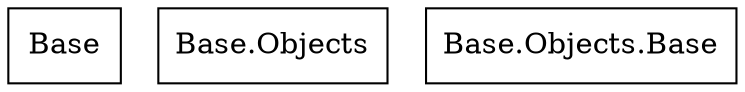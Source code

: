 digraph "packages_easyCore" {
charset="utf-8"
rankdir=BT
"0" [label="Base", shape="box"];
"1" [label="Base.Objects", shape="box"];
"2" [label="Base.Objects.Base", shape="box"];
}

